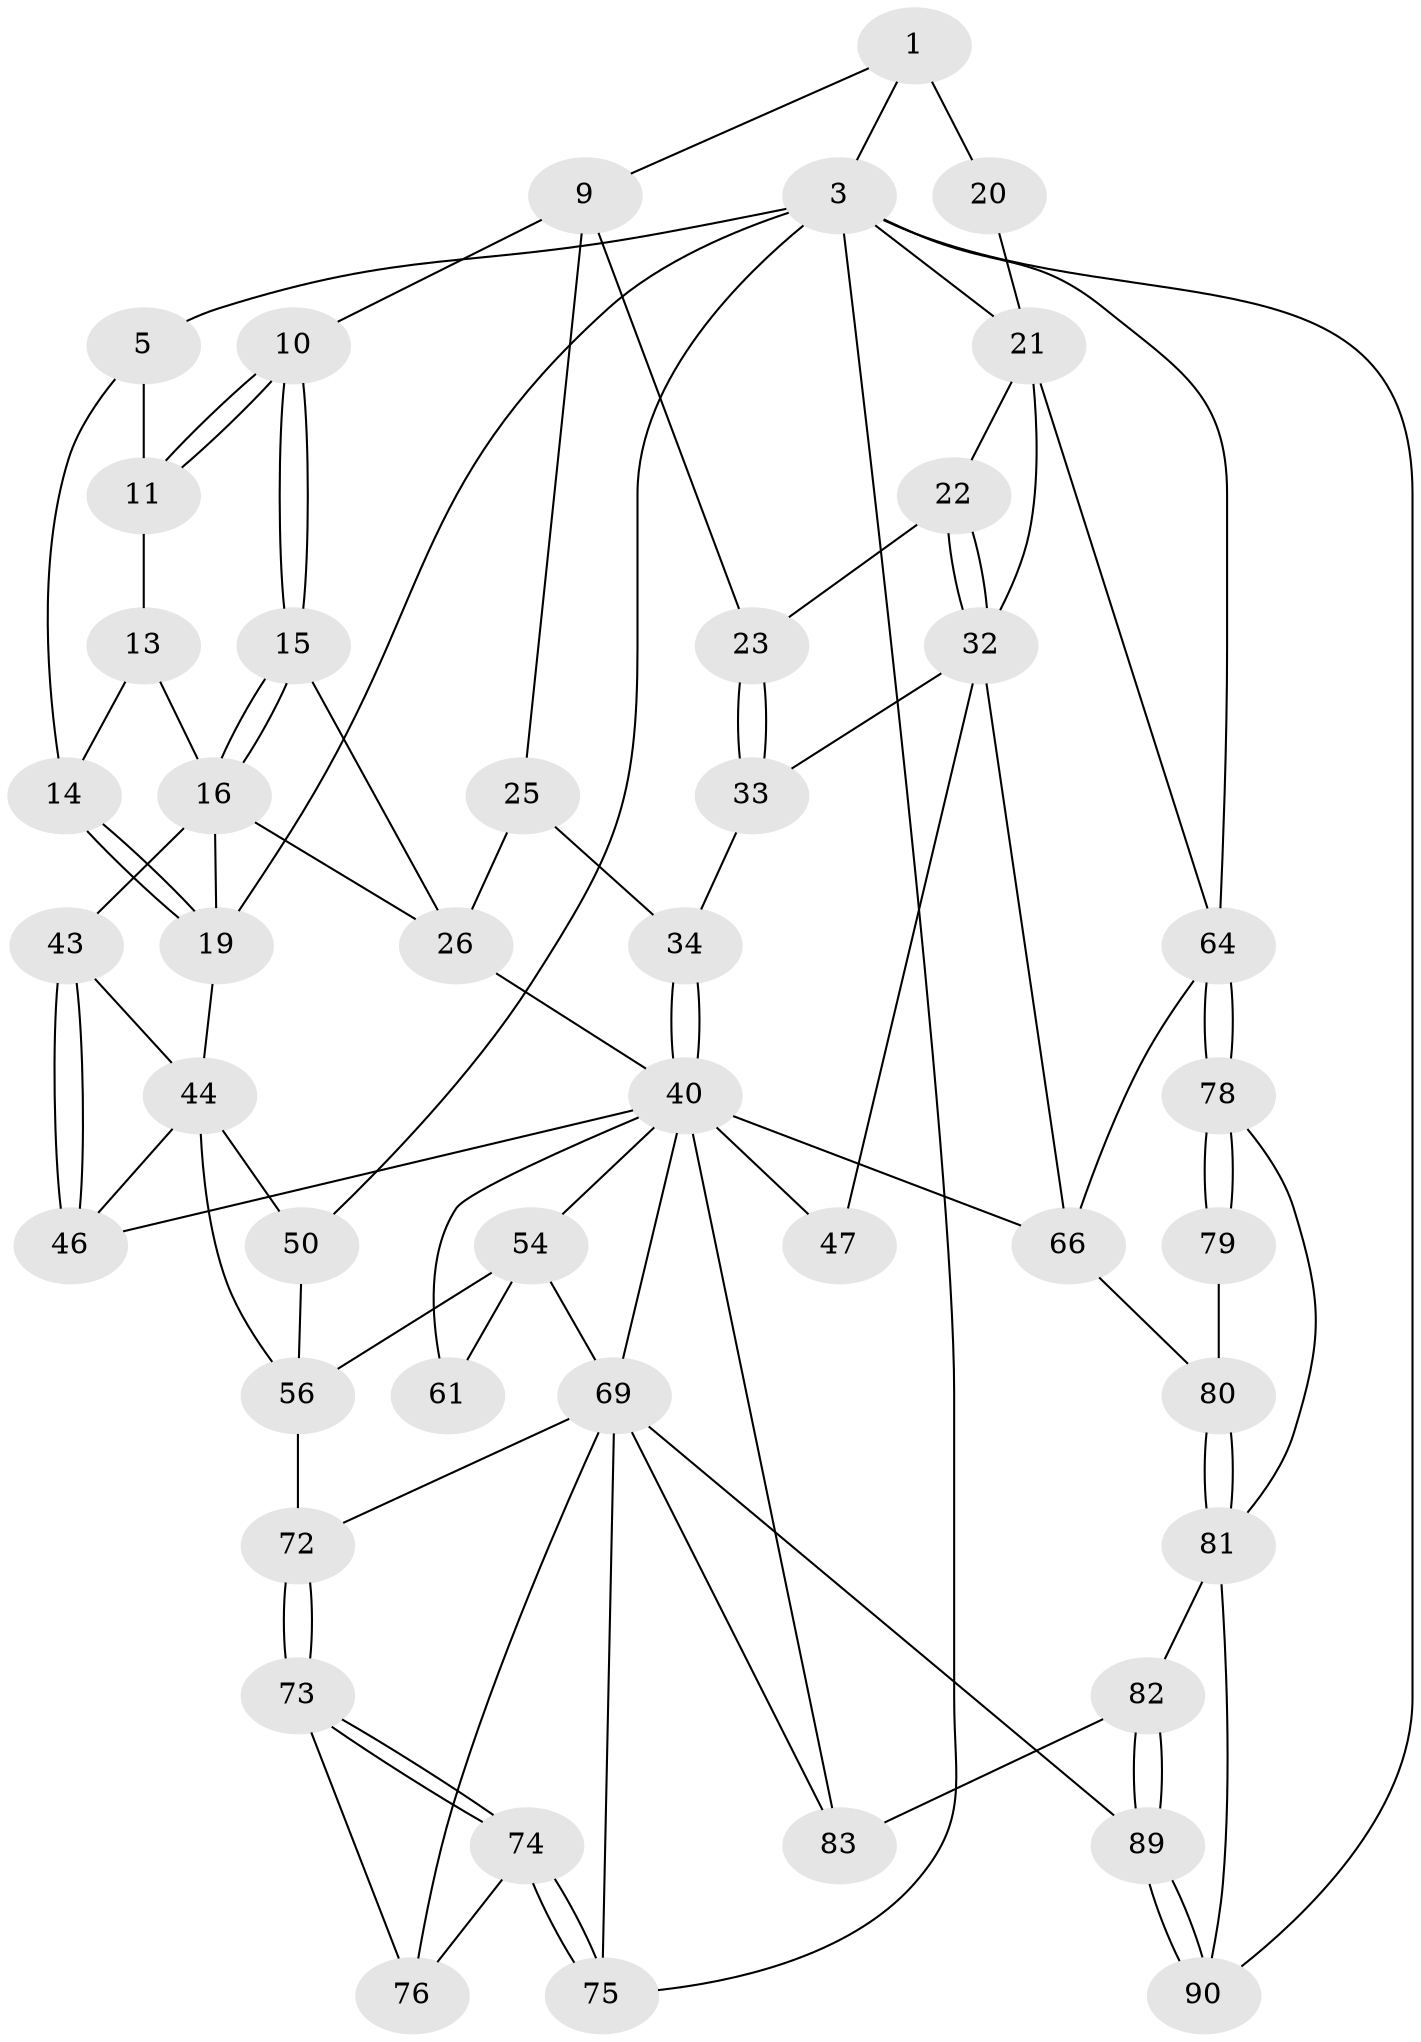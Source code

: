 // original degree distribution, {3: 0.022222222222222223, 6: 0.2111111111111111, 5: 0.5333333333333333, 4: 0.23333333333333334}
// Generated by graph-tools (version 1.1) at 2025/21/03/04/25 18:21:24]
// undirected, 45 vertices, 97 edges
graph export_dot {
graph [start="1"]
  node [color=gray90,style=filled];
  1 [pos="+0.6293992387305437+0",super="+8+2"];
  3 [pos="+1+0",super="+4+63"];
  5 [pos="+0+0",super="+6"];
  9 [pos="+0.5953008501149807+0.13934478715636778",super="+24"];
  10 [pos="+0.43589692490024684+0.13286092537255664"];
  11 [pos="+0.3835795043133476+0.0036665601911304354",super="+12"];
  13 [pos="+0.1699480365411191+0.16362879533411404"];
  14 [pos="+0.1297812210081052+0.128320482117189"];
  15 [pos="+0.40186711352192356+0.18694755487015324"];
  16 [pos="+0.22265615262603583+0.30306188787374216",super="+17"];
  19 [pos="+0+0",super="+27"];
  20 [pos="+0.8467926618138921+0.1294472579198372"];
  21 [pos="+0.8475358271763425+0.1642114416620849",super="+28"];
  22 [pos="+0.773180322225133+0.2704291840237809"];
  23 [pos="+0.7358904998583056+0.29827534479588574"];
  25 [pos="+0.5786349916636048+0.30931980427291467",super="+35"];
  26 [pos="+0.4517910355421523+0.2625538106163925",super="+30"];
  32 [pos="+0.8615208634428098+0.36413759915562155",super="+36"];
  33 [pos="+0.7189168816638933+0.4102482966874971"];
  34 [pos="+0.6592232110059751+0.425362089756032"];
  40 [pos="+0.5803490867016419+0.5573209942670492",super="+48+41"];
  43 [pos="+0.20288752763212559+0.3184819298823616"];
  44 [pos="+0+0.22995804832775096",super="+49"];
  46 [pos="+0.1872211388427601+0.4009522043576985"];
  47 [pos="+0.7751030170831638+0.6214603689177749"];
  50 [pos="+0+0.7961097153835118"];
  54 [pos="+0.2648324966779633+0.6283070456972099",super="+58+55"];
  56 [pos="+0.0956420892547475+0.6171827532303527",super="+62"];
  61 [pos="+0.4437458427773345+0.7158133112935388"];
  64 [pos="+1+0.8870265421099764",super="+65"];
  66 [pos="+0.8147828603653354+0.690141976020941",super="+67"];
  69 [pos="+0.3988553048334886+0.8504725062936723",super="+86+70"];
  72 [pos="+0.1332087597638913+0.778287877189818"];
  73 [pos="+0.13730989375762967+0.8228704527186965"];
  74 [pos="+0.03461450514445027+1"];
  75 [pos="+0+1"];
  76 [pos="+0.23576795822348248+0.9128757124193941",super="+77"];
  78 [pos="+1+0.8683784051018457",super="+84"];
  79 [pos="+0.8665944015266211+0.8273243761025504"];
  80 [pos="+0.7860499828437846+0.7522020480574415"];
  81 [pos="+0.7819562892970614+0.9234487033325524",super="+85"];
  82 [pos="+0.6236772521069617+0.8906211050881488"];
  83 [pos="+0.6162833204102929+0.8785460269906951"];
  89 [pos="+0.696636935613457+1"];
  90 [pos="+0.8757544634793148+1"];
  1 -- 20 [weight=2];
  1 -- 9;
  1 -- 3;
  3 -- 21;
  3 -- 50;
  3 -- 19;
  3 -- 5;
  3 -- 75;
  3 -- 64;
  3 -- 90;
  5 -- 14;
  5 -- 11 [weight=2];
  9 -- 10;
  9 -- 25;
  9 -- 23;
  10 -- 11;
  10 -- 11;
  10 -- 15;
  10 -- 15;
  11 -- 13;
  13 -- 14;
  13 -- 16;
  14 -- 19;
  14 -- 19;
  15 -- 16;
  15 -- 16;
  15 -- 26;
  16 -- 43;
  16 -- 19;
  16 -- 26;
  19 -- 44;
  20 -- 21;
  21 -- 22;
  21 -- 32 [weight=2];
  21 -- 64;
  22 -- 23;
  22 -- 32;
  22 -- 32;
  23 -- 33;
  23 -- 33;
  25 -- 26 [weight=2];
  25 -- 34;
  26 -- 40;
  32 -- 33;
  32 -- 66;
  32 -- 47 [weight=2];
  33 -- 34;
  34 -- 40;
  34 -- 40;
  40 -- 66;
  40 -- 83;
  40 -- 69;
  40 -- 61 [weight=2];
  40 -- 47;
  40 -- 54 [weight=2];
  40 -- 46;
  43 -- 44;
  43 -- 46;
  43 -- 46;
  44 -- 56;
  44 -- 50;
  44 -- 46;
  50 -- 56;
  54 -- 61;
  54 -- 56;
  54 -- 69;
  56 -- 72;
  64 -- 78;
  64 -- 78;
  64 -- 66;
  66 -- 80;
  69 -- 83;
  69 -- 89;
  69 -- 75;
  69 -- 76 [weight=2];
  69 -- 72;
  72 -- 73;
  72 -- 73;
  73 -- 74;
  73 -- 74;
  73 -- 76;
  74 -- 75;
  74 -- 75;
  74 -- 76;
  78 -- 79 [weight=2];
  78 -- 79;
  78 -- 81;
  79 -- 80;
  80 -- 81;
  80 -- 81;
  81 -- 82;
  81 -- 90;
  82 -- 83;
  82 -- 89;
  82 -- 89;
  89 -- 90;
  89 -- 90;
}
